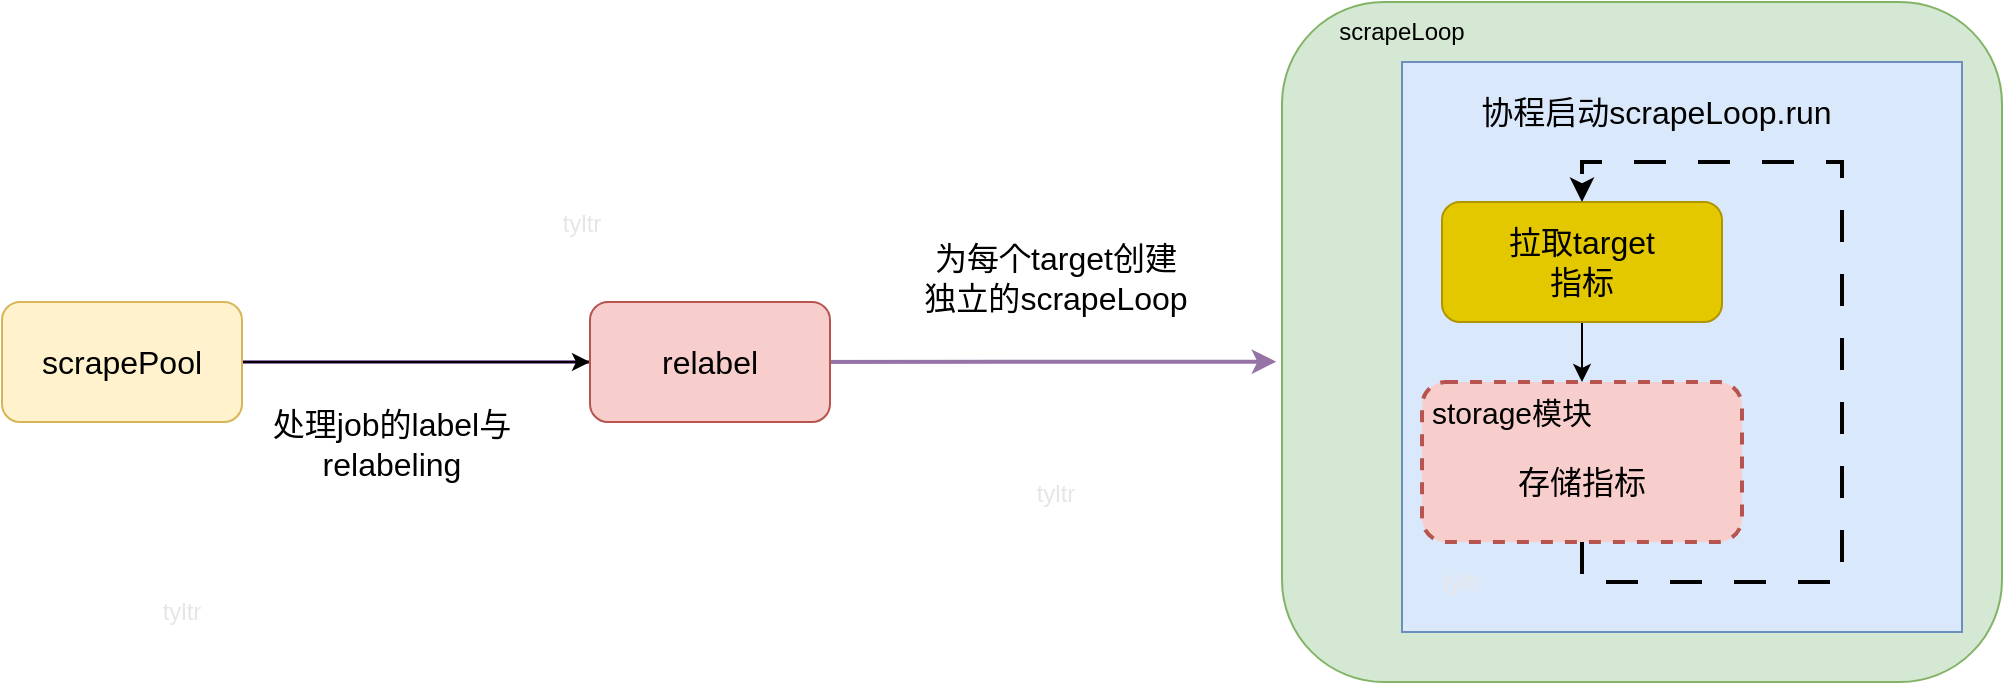 <mxfile version="24.6.1" type="device">
  <diagram name="第 1 页" id="OPNZHjLj4EeVt9BAlshu">
    <mxGraphModel dx="607" dy="769" grid="1" gridSize="10" guides="1" tooltips="1" connect="1" arrows="1" fold="1" page="1" pageScale="1" pageWidth="827" pageHeight="1169" math="0" shadow="0">
      <root>
        <mxCell id="0" />
        <mxCell id="1" parent="0" />
        <mxCell id="fdpDCFg-NzPG3DscGwCP-60" style="edgeStyle=orthogonalEdgeStyle;rounded=0;orthogonalLoop=1;jettySize=auto;html=1;exitX=1;exitY=0.5;exitDx=0;exitDy=0;fillColor=#e1d5e7;strokeColor=#9673a6;strokeWidth=2;entryX=-0.008;entryY=0.529;entryDx=0;entryDy=0;entryPerimeter=0;" parent="1" source="fdpDCFg-NzPG3DscGwCP-29" target="fdpDCFg-NzPG3DscGwCP-64" edge="1">
          <mxGeometry relative="1" as="geometry">
            <mxPoint x="1880" y="270" as="targetPoint" />
          </mxGeometry>
        </mxCell>
        <mxCell id="qRgv9BsmHJP2Pb30_IeC-7" style="edgeStyle=orthogonalEdgeStyle;rounded=0;orthogonalLoop=1;jettySize=auto;html=1;exitX=1;exitY=0.5;exitDx=0;exitDy=0;entryX=0;entryY=0.5;entryDx=0;entryDy=0;" parent="1" source="fdpDCFg-NzPG3DscGwCP-29" target="qRgv9BsmHJP2Pb30_IeC-4" edge="1">
          <mxGeometry relative="1" as="geometry" />
        </mxCell>
        <mxCell id="fdpDCFg-NzPG3DscGwCP-29" value="" style="rounded=1;whiteSpace=wrap;html=1;fillColor=#fff2cc;strokeColor=#d6b656;" parent="1" vertex="1">
          <mxGeometry x="1370" y="240" width="120" height="60" as="geometry" />
        </mxCell>
        <mxCell id="fdpDCFg-NzPG3DscGwCP-46" value="&lt;font style=&quot;font-size: 16px;&quot;&gt;scrapePool&lt;/font&gt;" style="text;html=1;align=center;verticalAlign=middle;whiteSpace=wrap;rounded=0;" parent="1" vertex="1">
          <mxGeometry x="1400" y="255" width="60" height="30" as="geometry" />
        </mxCell>
        <mxCell id="fdpDCFg-NzPG3DscGwCP-64" value="" style="rounded=1;whiteSpace=wrap;html=1;fillColor=#d5e8d4;strokeColor=#82b366;" parent="1" vertex="1">
          <mxGeometry x="2010" y="90" width="360" height="340" as="geometry" />
        </mxCell>
        <mxCell id="fdpDCFg-NzPG3DscGwCP-101" value="" style="rounded=0;whiteSpace=wrap;html=1;fillColor=#dae8fc;strokeColor=#6c8ebf;" parent="1" vertex="1">
          <mxGeometry x="2070" y="120" width="280" height="285" as="geometry" />
        </mxCell>
        <mxCell id="fdpDCFg-NzPG3DscGwCP-73" value="&lt;article data-content=&quot;[{&amp;quot;type&amp;quot;:&amp;quot;block&amp;quot;,&amp;quot;id&amp;quot;:&amp;quot;wYMw-1721447536406&amp;quot;,&amp;quot;name&amp;quot;:&amp;quot;code&amp;quot;,&amp;quot;data&amp;quot;:{&amp;quot;language&amp;quot;:&amp;quot;&amp;quot;,&amp;quot;theme&amp;quot;:&amp;quot;default&amp;quot;,&amp;quot;version&amp;quot;:1},&amp;quot;nodes&amp;quot;:[{&amp;quot;type&amp;quot;:&amp;quot;block&amp;quot;,&amp;quot;id&amp;quot;:&amp;quot;lbsN-1721454408444&amp;quot;,&amp;quot;name&amp;quot;:&amp;quot;code-line&amp;quot;,&amp;quot;data&amp;quot;:{},&amp;quot;nodes&amp;quot;:[{&amp;quot;type&amp;quot;:&amp;quot;text&amp;quot;,&amp;quot;id&amp;quot;:&amp;quot;d9yT-1721454408442&amp;quot;,&amp;quot;leaves&amp;quot;:[{&amp;quot;text&amp;quot;:&amp;quot;scrapeLoop&amp;quot;,&amp;quot;marks&amp;quot;:[]}]}]}],&amp;quot;state&amp;quot;:{}}]&quot;&gt;&lt;div data-language=&quot;&quot; style=&quot;white-space-collapse: preserve;&quot; data-theme=&quot;default&quot;&gt;scrapeLoop&lt;/div&gt;&lt;/article&gt;" style="text;html=1;align=center;verticalAlign=middle;whiteSpace=wrap;rounded=0;" parent="1" vertex="1">
          <mxGeometry x="2040" y="90" width="60" height="30" as="geometry" />
        </mxCell>
        <mxCell id="fdpDCFg-NzPG3DscGwCP-74" value="&lt;font style=&quot;font-size: 16px;&quot;&gt;为每个target创建独立的&lt;span style=&quot;white-space-collapse: preserve;&quot;&gt;scrapeLoop&lt;/span&gt;&lt;/font&gt;" style="text;html=1;align=center;verticalAlign=middle;whiteSpace=wrap;rounded=0;" parent="1" vertex="1">
          <mxGeometry x="1829" y="190" width="136" height="75" as="geometry" />
        </mxCell>
        <mxCell id="fdpDCFg-NzPG3DscGwCP-97" style="edgeStyle=orthogonalEdgeStyle;rounded=0;orthogonalLoop=1;jettySize=auto;html=1;exitX=0.5;exitY=1;exitDx=0;exitDy=0;" parent="1" source="fdpDCFg-NzPG3DscGwCP-81" target="fdpDCFg-NzPG3DscGwCP-83" edge="1">
          <mxGeometry relative="1" as="geometry" />
        </mxCell>
        <mxCell id="fdpDCFg-NzPG3DscGwCP-81" value="" style="rounded=1;whiteSpace=wrap;html=1;fillColor=#e3c800;strokeColor=#B09500;fontColor=#000000;" parent="1" vertex="1">
          <mxGeometry x="2090" y="190" width="140" height="60" as="geometry" />
        </mxCell>
        <mxCell id="fdpDCFg-NzPG3DscGwCP-82" value="&lt;font style=&quot;font-size: 16px;&quot;&gt;拉取target指标&lt;/font&gt;" style="text;html=1;align=center;verticalAlign=middle;whiteSpace=wrap;rounded=0;" parent="1" vertex="1">
          <mxGeometry x="2115" y="208.75" width="90" height="22.5" as="geometry" />
        </mxCell>
        <mxCell id="fdpDCFg-NzPG3DscGwCP-98" style="edgeStyle=orthogonalEdgeStyle;rounded=0;orthogonalLoop=1;jettySize=auto;html=1;exitX=0.5;exitY=1;exitDx=0;exitDy=0;entryX=0.5;entryY=0;entryDx=0;entryDy=0;dashed=1;dashPattern=8 8;strokeWidth=2;" parent="1" source="fdpDCFg-NzPG3DscGwCP-83" target="fdpDCFg-NzPG3DscGwCP-81" edge="1">
          <mxGeometry relative="1" as="geometry">
            <Array as="points">
              <mxPoint x="2160" y="380" />
              <mxPoint x="2290" y="380" />
              <mxPoint x="2290" y="170" />
              <mxPoint x="2160" y="170" />
            </Array>
          </mxGeometry>
        </mxCell>
        <mxCell id="fdpDCFg-NzPG3DscGwCP-83" value="&lt;div style=&quot;font-size: 16px;&quot;&gt;&lt;font style=&quot;font-size: 16px;&quot;&gt;&lt;br&gt;&lt;/font&gt;&lt;/div&gt;&lt;div style=&quot;font-size: 16px;&quot;&gt;&lt;font style=&quot;font-size: 16px;&quot;&gt;存储指标&lt;/font&gt;&lt;/div&gt;" style="rounded=1;whiteSpace=wrap;html=1;fillColor=#f8cecc;strokeColor=#b85450;dashed=1;strokeWidth=2;" parent="1" vertex="1">
          <mxGeometry x="2080" y="280" width="160" height="80" as="geometry" />
        </mxCell>
        <mxCell id="fdpDCFg-NzPG3DscGwCP-99" value="&lt;article data-content=&quot;[{&amp;quot;type&amp;quot;:&amp;quot;block&amp;quot;,&amp;quot;id&amp;quot;:&amp;quot;wYMw-1721447536406&amp;quot;,&amp;quot;name&amp;quot;:&amp;quot;code&amp;quot;,&amp;quot;data&amp;quot;:{&amp;quot;language&amp;quot;:&amp;quot;&amp;quot;,&amp;quot;theme&amp;quot;:&amp;quot;default&amp;quot;,&amp;quot;version&amp;quot;:1},&amp;quot;nodes&amp;quot;:[{&amp;quot;type&amp;quot;:&amp;quot;block&amp;quot;,&amp;quot;id&amp;quot;:&amp;quot;lbsN-1721454408444&amp;quot;,&amp;quot;name&amp;quot;:&amp;quot;code-line&amp;quot;,&amp;quot;data&amp;quot;:{},&amp;quot;nodes&amp;quot;:[{&amp;quot;type&amp;quot;:&amp;quot;text&amp;quot;,&amp;quot;id&amp;quot;:&amp;quot;d9yT-1721454408442&amp;quot;,&amp;quot;leaves&amp;quot;:[{&amp;quot;text&amp;quot;:&amp;quot;scrapeLoop&amp;quot;,&amp;quot;marks&amp;quot;:[]}]}]}],&amp;quot;state&amp;quot;:{}}]&quot;&gt;&lt;div data-language=&quot;&quot; style=&quot;white-space-collapse: preserve;&quot; data-theme=&quot;default&quot;&gt;&lt;font style=&quot;font-size: 15px;&quot;&gt;storage模块&lt;/font&gt;&lt;/div&gt;&lt;/article&gt;" style="text;html=1;align=center;verticalAlign=middle;whiteSpace=wrap;rounded=0;" parent="1" vertex="1">
          <mxGeometry x="2080" y="280" width="90" height="30" as="geometry" />
        </mxCell>
        <mxCell id="fdpDCFg-NzPG3DscGwCP-103" value="&lt;span style=&quot;white-space-collapse: preserve;&quot;&gt;&lt;font style=&quot;font-size: 16px;&quot;&gt; 协程启动scrapeLoop.run&lt;/font&gt;&lt;/span&gt;" style="text;html=1;align=center;verticalAlign=middle;whiteSpace=wrap;rounded=0;" parent="1" vertex="1">
          <mxGeometry x="2070" y="130" width="250" height="30" as="geometry" />
        </mxCell>
        <mxCell id="XsaYZCnVBgNQdDiTwEfk-10" value="&lt;font color=&quot;#e6e6e6&quot;&gt;tyltr&lt;/font&gt;" style="text;html=1;align=center;verticalAlign=middle;whiteSpace=wrap;rounded=0;shadow=1;" parent="1" vertex="1">
          <mxGeometry x="1630" y="171.25" width="60" height="60" as="geometry" />
        </mxCell>
        <mxCell id="XsaYZCnVBgNQdDiTwEfk-11" value="&lt;font color=&quot;#e6e6e6&quot;&gt;tyltr&lt;/font&gt;" style="text;html=1;align=center;verticalAlign=middle;whiteSpace=wrap;rounded=0;shadow=1;" parent="1" vertex="1">
          <mxGeometry x="1867" y="321.25" width="60" height="30" as="geometry" />
        </mxCell>
        <mxCell id="XsaYZCnVBgNQdDiTwEfk-12" value="&lt;font color=&quot;#e6e6e6&quot;&gt;tyltr&lt;/font&gt;" style="text;html=1;align=center;verticalAlign=middle;whiteSpace=wrap;rounded=0;shadow=1;" parent="1" vertex="1">
          <mxGeometry x="1430" y="380" width="60" height="30" as="geometry" />
        </mxCell>
        <mxCell id="XsaYZCnVBgNQdDiTwEfk-15" value="&lt;font color=&quot;#e6e6e6&quot;&gt;tyltr&lt;/font&gt;" style="text;html=1;align=center;verticalAlign=middle;whiteSpace=wrap;rounded=0;shadow=1;" parent="1" vertex="1">
          <mxGeometry x="2070" y="360" width="60" height="40" as="geometry" />
        </mxCell>
        <mxCell id="qRgv9BsmHJP2Pb30_IeC-4" value="&lt;font style=&quot;font-size: 16px;&quot;&gt;relabel&lt;/font&gt;" style="rounded=1;whiteSpace=wrap;html=1;fillColor=#f8cecc;strokeColor=#b85450;" parent="1" vertex="1">
          <mxGeometry x="1664" y="240" width="120" height="60" as="geometry" />
        </mxCell>
        <mxCell id="qRgv9BsmHJP2Pb30_IeC-8" value="&lt;font style=&quot;font-size: 16px;&quot;&gt;处理job的label与relabeling&lt;/font&gt;" style="text;html=1;align=center;verticalAlign=middle;whiteSpace=wrap;rounded=0;" parent="1" vertex="1">
          <mxGeometry x="1480" y="270" width="170" height="81.25" as="geometry" />
        </mxCell>
      </root>
    </mxGraphModel>
  </diagram>
</mxfile>
